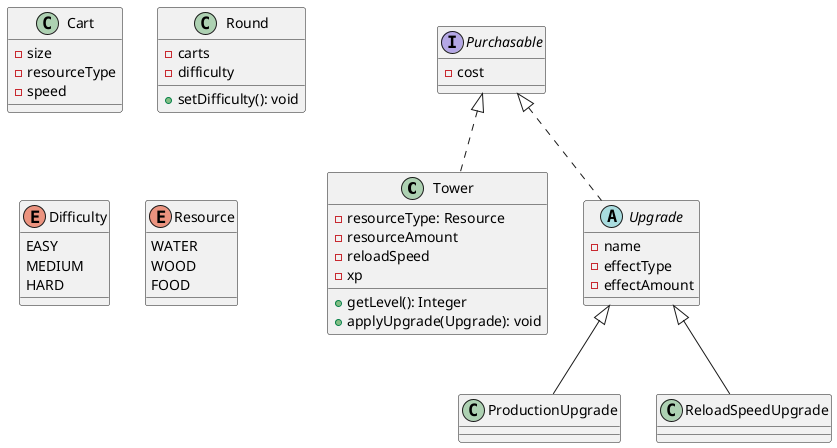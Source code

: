 @startuml
'https://plantuml.com/class-diagram

class Tower implements Purchasable {
    - resourceType: Resource
    - resourceAmount
    - reloadSpeed
    - xp

    + getLevel(): Integer
    + applyUpgrade(Upgrade): void
}

class Cart {
    - size
    - resourceType
    - speed
}

class Round {
    - carts
    - difficulty

    + setDifficulty(): void
}

enum Difficulty {
    EASY
    MEDIUM
    HARD
}

enum Resource {
    WATER
    WOOD
    FOOD
}

abstract Upgrade implements Purchasable {
    - name
    - effectType
    - effectAmount
}

class ProductionUpgrade extends Upgrade {
}

class ReloadSpeedUpgrade extends Upgrade {
}

interface Purchasable {
    - cost
}
@enduml